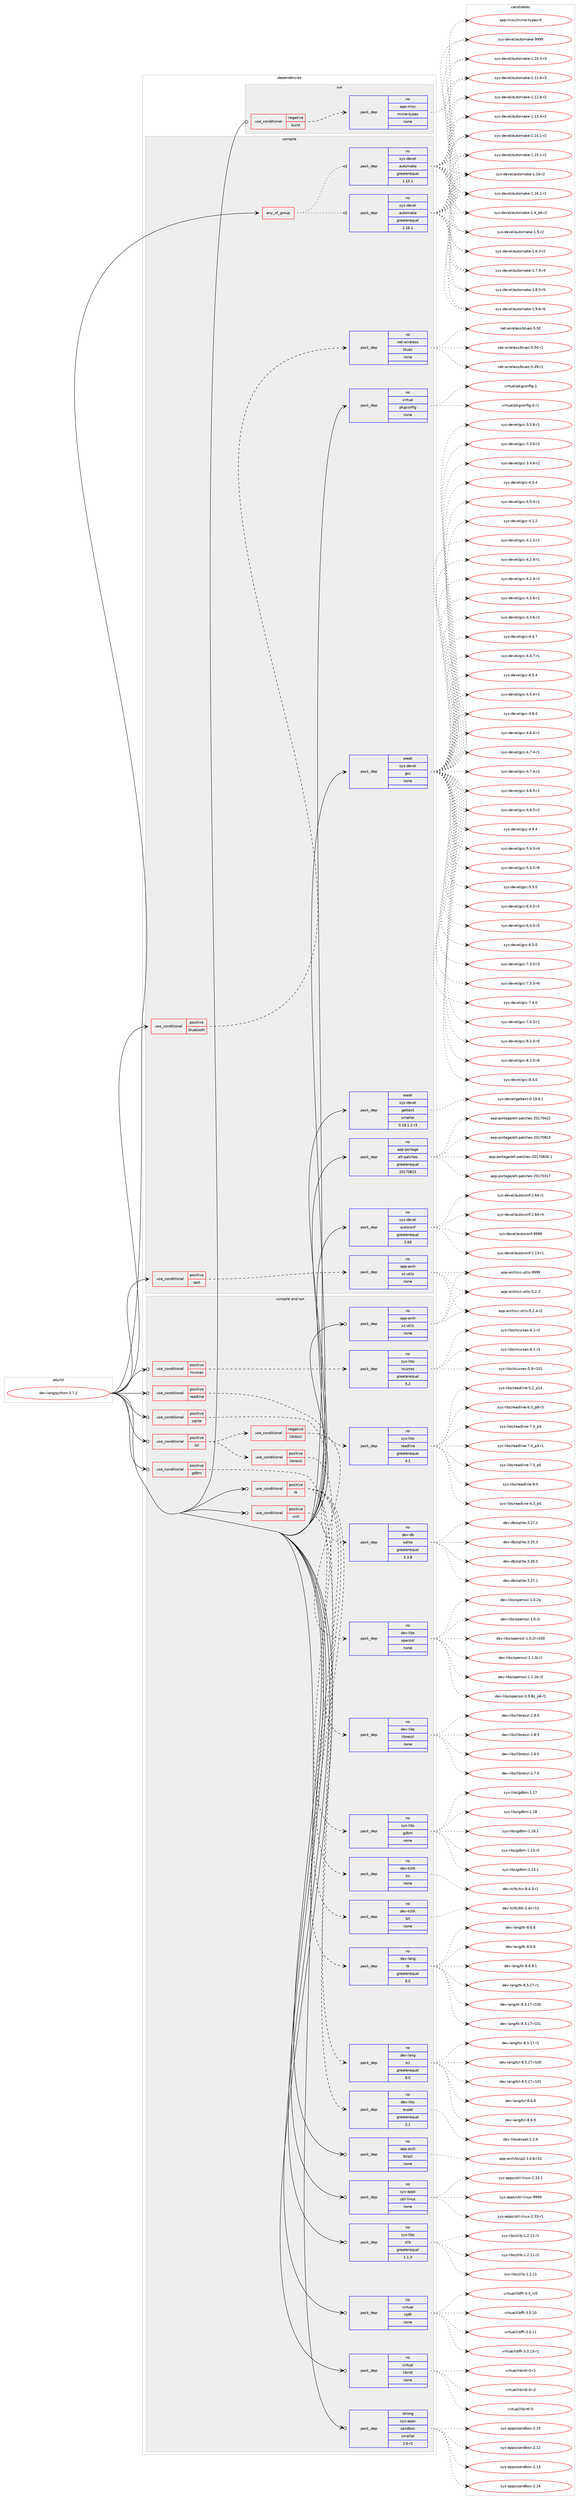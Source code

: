 digraph prolog {

# *************
# Graph options
# *************

newrank=true;
concentrate=true;
compound=true;
graph [rankdir=LR,fontname=Helvetica,fontsize=10,ranksep=1.5];#, ranksep=2.5, nodesep=0.2];
edge  [arrowhead=vee];
node  [fontname=Helvetica,fontsize=10];

# **********
# The ebuild
# **********

subgraph cluster_leftcol {
color=gray;
rank=same;
label=<<i>ebuild</i>>;
id [label="dev-lang/python-3.7.2", color=red, width=4, href="../dev-lang/python-3.7.2.svg"];
}

# ****************
# The dependencies
# ****************

subgraph cluster_midcol {
color=gray;
label=<<i>dependencies</i>>;
subgraph cluster_compile {
fillcolor="#eeeeee";
style=filled;
label=<<i>compile</i>>;
subgraph any22035 {
dependency1362162 [label=<<TABLE BORDER="0" CELLBORDER="1" CELLSPACING="0" CELLPADDING="4"><TR><TD CELLPADDING="10">any_of_group</TD></TR></TABLE>>, shape=none, color=red];subgraph pack974848 {
dependency1362163 [label=<<TABLE BORDER="0" CELLBORDER="1" CELLSPACING="0" CELLPADDING="4" WIDTH="220"><TR><TD ROWSPAN="6" CELLPADDING="30">pack_dep</TD></TR><TR><TD WIDTH="110">no</TD></TR><TR><TD>sys-devel</TD></TR><TR><TD>automake</TD></TR><TR><TD>greaterequal</TD></TR><TR><TD>1.16.1</TD></TR></TABLE>>, shape=none, color=blue];
}
dependency1362162:e -> dependency1362163:w [weight=20,style="dotted",arrowhead="oinv"];
subgraph pack974849 {
dependency1362164 [label=<<TABLE BORDER="0" CELLBORDER="1" CELLSPACING="0" CELLPADDING="4" WIDTH="220"><TR><TD ROWSPAN="6" CELLPADDING="30">pack_dep</TD></TR><TR><TD WIDTH="110">no</TD></TR><TR><TD>sys-devel</TD></TR><TR><TD>automake</TD></TR><TR><TD>greaterequal</TD></TR><TR><TD>1.15.1</TD></TR></TABLE>>, shape=none, color=blue];
}
dependency1362162:e -> dependency1362164:w [weight=20,style="dotted",arrowhead="oinv"];
}
id:e -> dependency1362162:w [weight=20,style="solid",arrowhead="vee"];
subgraph cond364727 {
dependency1362165 [label=<<TABLE BORDER="0" CELLBORDER="1" CELLSPACING="0" CELLPADDING="4"><TR><TD ROWSPAN="3" CELLPADDING="10">use_conditional</TD></TR><TR><TD>positive</TD></TR><TR><TD>bluetooth</TD></TR></TABLE>>, shape=none, color=red];
subgraph pack974850 {
dependency1362166 [label=<<TABLE BORDER="0" CELLBORDER="1" CELLSPACING="0" CELLPADDING="4" WIDTH="220"><TR><TD ROWSPAN="6" CELLPADDING="30">pack_dep</TD></TR><TR><TD WIDTH="110">no</TD></TR><TR><TD>net-wireless</TD></TR><TR><TD>bluez</TD></TR><TR><TD>none</TD></TR><TR><TD></TD></TR></TABLE>>, shape=none, color=blue];
}
dependency1362165:e -> dependency1362166:w [weight=20,style="dashed",arrowhead="vee"];
}
id:e -> dependency1362165:w [weight=20,style="solid",arrowhead="vee"];
subgraph cond364728 {
dependency1362167 [label=<<TABLE BORDER="0" CELLBORDER="1" CELLSPACING="0" CELLPADDING="4"><TR><TD ROWSPAN="3" CELLPADDING="10">use_conditional</TD></TR><TR><TD>positive</TD></TR><TR><TD>test</TD></TR></TABLE>>, shape=none, color=red];
subgraph pack974851 {
dependency1362168 [label=<<TABLE BORDER="0" CELLBORDER="1" CELLSPACING="0" CELLPADDING="4" WIDTH="220"><TR><TD ROWSPAN="6" CELLPADDING="30">pack_dep</TD></TR><TR><TD WIDTH="110">no</TD></TR><TR><TD>app-arch</TD></TR><TR><TD>xz-utils</TD></TR><TR><TD>none</TD></TR><TR><TD></TD></TR></TABLE>>, shape=none, color=blue];
}
dependency1362167:e -> dependency1362168:w [weight=20,style="dashed",arrowhead="vee"];
}
id:e -> dependency1362167:w [weight=20,style="solid",arrowhead="vee"];
subgraph pack974852 {
dependency1362169 [label=<<TABLE BORDER="0" CELLBORDER="1" CELLSPACING="0" CELLPADDING="4" WIDTH="220"><TR><TD ROWSPAN="6" CELLPADDING="30">pack_dep</TD></TR><TR><TD WIDTH="110">no</TD></TR><TR><TD>app-portage</TD></TR><TR><TD>elt-patches</TD></TR><TR><TD>greaterequal</TD></TR><TR><TD>20170815</TD></TR></TABLE>>, shape=none, color=blue];
}
id:e -> dependency1362169:w [weight=20,style="solid",arrowhead="vee"];
subgraph pack974853 {
dependency1362170 [label=<<TABLE BORDER="0" CELLBORDER="1" CELLSPACING="0" CELLPADDING="4" WIDTH="220"><TR><TD ROWSPAN="6" CELLPADDING="30">pack_dep</TD></TR><TR><TD WIDTH="110">no</TD></TR><TR><TD>sys-devel</TD></TR><TR><TD>autoconf</TD></TR><TR><TD>greaterequal</TD></TR><TR><TD>2.69</TD></TR></TABLE>>, shape=none, color=blue];
}
id:e -> dependency1362170:w [weight=20,style="solid",arrowhead="vee"];
subgraph pack974854 {
dependency1362171 [label=<<TABLE BORDER="0" CELLBORDER="1" CELLSPACING="0" CELLPADDING="4" WIDTH="220"><TR><TD ROWSPAN="6" CELLPADDING="30">pack_dep</TD></TR><TR><TD WIDTH="110">no</TD></TR><TR><TD>virtual</TD></TR><TR><TD>pkgconfig</TD></TR><TR><TD>none</TD></TR><TR><TD></TD></TR></TABLE>>, shape=none, color=blue];
}
id:e -> dependency1362171:w [weight=20,style="solid",arrowhead="vee"];
subgraph pack974855 {
dependency1362172 [label=<<TABLE BORDER="0" CELLBORDER="1" CELLSPACING="0" CELLPADDING="4" WIDTH="220"><TR><TD ROWSPAN="6" CELLPADDING="30">pack_dep</TD></TR><TR><TD WIDTH="110">weak</TD></TR><TR><TD>sys-devel</TD></TR><TR><TD>gcc</TD></TR><TR><TD>none</TD></TR><TR><TD></TD></TR></TABLE>>, shape=none, color=blue];
}
id:e -> dependency1362172:w [weight=20,style="solid",arrowhead="vee"];
subgraph pack974856 {
dependency1362173 [label=<<TABLE BORDER="0" CELLBORDER="1" CELLSPACING="0" CELLPADDING="4" WIDTH="220"><TR><TD ROWSPAN="6" CELLPADDING="30">pack_dep</TD></TR><TR><TD WIDTH="110">weak</TD></TR><TR><TD>sys-devel</TD></TR><TR><TD>gettext</TD></TR><TR><TD>smaller</TD></TR><TR><TD>0.18.1.1-r3</TD></TR></TABLE>>, shape=none, color=blue];
}
id:e -> dependency1362173:w [weight=20,style="solid",arrowhead="vee"];
}
subgraph cluster_compileandrun {
fillcolor="#eeeeee";
style=filled;
label=<<i>compile and run</i>>;
subgraph cond364729 {
dependency1362174 [label=<<TABLE BORDER="0" CELLBORDER="1" CELLSPACING="0" CELLPADDING="4"><TR><TD ROWSPAN="3" CELLPADDING="10">use_conditional</TD></TR><TR><TD>positive</TD></TR><TR><TD>gdbm</TD></TR></TABLE>>, shape=none, color=red];
subgraph pack974857 {
dependency1362175 [label=<<TABLE BORDER="0" CELLBORDER="1" CELLSPACING="0" CELLPADDING="4" WIDTH="220"><TR><TD ROWSPAN="6" CELLPADDING="30">pack_dep</TD></TR><TR><TD WIDTH="110">no</TD></TR><TR><TD>sys-libs</TD></TR><TR><TD>gdbm</TD></TR><TR><TD>none</TD></TR><TR><TD></TD></TR></TABLE>>, shape=none, color=blue];
}
dependency1362174:e -> dependency1362175:w [weight=20,style="dashed",arrowhead="vee"];
}
id:e -> dependency1362174:w [weight=20,style="solid",arrowhead="odotvee"];
subgraph cond364730 {
dependency1362176 [label=<<TABLE BORDER="0" CELLBORDER="1" CELLSPACING="0" CELLPADDING="4"><TR><TD ROWSPAN="3" CELLPADDING="10">use_conditional</TD></TR><TR><TD>positive</TD></TR><TR><TD>ncurses</TD></TR></TABLE>>, shape=none, color=red];
subgraph pack974858 {
dependency1362177 [label=<<TABLE BORDER="0" CELLBORDER="1" CELLSPACING="0" CELLPADDING="4" WIDTH="220"><TR><TD ROWSPAN="6" CELLPADDING="30">pack_dep</TD></TR><TR><TD WIDTH="110">no</TD></TR><TR><TD>sys-libs</TD></TR><TR><TD>ncurses</TD></TR><TR><TD>greaterequal</TD></TR><TR><TD>5.2</TD></TR></TABLE>>, shape=none, color=blue];
}
dependency1362176:e -> dependency1362177:w [weight=20,style="dashed",arrowhead="vee"];
}
id:e -> dependency1362176:w [weight=20,style="solid",arrowhead="odotvee"];
subgraph cond364731 {
dependency1362178 [label=<<TABLE BORDER="0" CELLBORDER="1" CELLSPACING="0" CELLPADDING="4"><TR><TD ROWSPAN="3" CELLPADDING="10">use_conditional</TD></TR><TR><TD>positive</TD></TR><TR><TD>readline</TD></TR></TABLE>>, shape=none, color=red];
subgraph pack974859 {
dependency1362179 [label=<<TABLE BORDER="0" CELLBORDER="1" CELLSPACING="0" CELLPADDING="4" WIDTH="220"><TR><TD ROWSPAN="6" CELLPADDING="30">pack_dep</TD></TR><TR><TD WIDTH="110">no</TD></TR><TR><TD>sys-libs</TD></TR><TR><TD>readline</TD></TR><TR><TD>greaterequal</TD></TR><TR><TD>4.1</TD></TR></TABLE>>, shape=none, color=blue];
}
dependency1362178:e -> dependency1362179:w [weight=20,style="dashed",arrowhead="vee"];
}
id:e -> dependency1362178:w [weight=20,style="solid",arrowhead="odotvee"];
subgraph cond364732 {
dependency1362180 [label=<<TABLE BORDER="0" CELLBORDER="1" CELLSPACING="0" CELLPADDING="4"><TR><TD ROWSPAN="3" CELLPADDING="10">use_conditional</TD></TR><TR><TD>positive</TD></TR><TR><TD>sqlite</TD></TR></TABLE>>, shape=none, color=red];
subgraph pack974860 {
dependency1362181 [label=<<TABLE BORDER="0" CELLBORDER="1" CELLSPACING="0" CELLPADDING="4" WIDTH="220"><TR><TD ROWSPAN="6" CELLPADDING="30">pack_dep</TD></TR><TR><TD WIDTH="110">no</TD></TR><TR><TD>dev-db</TD></TR><TR><TD>sqlite</TD></TR><TR><TD>greaterequal</TD></TR><TR><TD>3.3.8</TD></TR></TABLE>>, shape=none, color=blue];
}
dependency1362180:e -> dependency1362181:w [weight=20,style="dashed",arrowhead="vee"];
}
id:e -> dependency1362180:w [weight=20,style="solid",arrowhead="odotvee"];
subgraph cond364733 {
dependency1362182 [label=<<TABLE BORDER="0" CELLBORDER="1" CELLSPACING="0" CELLPADDING="4"><TR><TD ROWSPAN="3" CELLPADDING="10">use_conditional</TD></TR><TR><TD>positive</TD></TR><TR><TD>ssl</TD></TR></TABLE>>, shape=none, color=red];
subgraph cond364734 {
dependency1362183 [label=<<TABLE BORDER="0" CELLBORDER="1" CELLSPACING="0" CELLPADDING="4"><TR><TD ROWSPAN="3" CELLPADDING="10">use_conditional</TD></TR><TR><TD>negative</TD></TR><TR><TD>libressl</TD></TR></TABLE>>, shape=none, color=red];
subgraph pack974861 {
dependency1362184 [label=<<TABLE BORDER="0" CELLBORDER="1" CELLSPACING="0" CELLPADDING="4" WIDTH="220"><TR><TD ROWSPAN="6" CELLPADDING="30">pack_dep</TD></TR><TR><TD WIDTH="110">no</TD></TR><TR><TD>dev-libs</TD></TR><TR><TD>openssl</TD></TR><TR><TD>none</TD></TR><TR><TD></TD></TR></TABLE>>, shape=none, color=blue];
}
dependency1362183:e -> dependency1362184:w [weight=20,style="dashed",arrowhead="vee"];
}
dependency1362182:e -> dependency1362183:w [weight=20,style="dashed",arrowhead="vee"];
subgraph cond364735 {
dependency1362185 [label=<<TABLE BORDER="0" CELLBORDER="1" CELLSPACING="0" CELLPADDING="4"><TR><TD ROWSPAN="3" CELLPADDING="10">use_conditional</TD></TR><TR><TD>positive</TD></TR><TR><TD>libressl</TD></TR></TABLE>>, shape=none, color=red];
subgraph pack974862 {
dependency1362186 [label=<<TABLE BORDER="0" CELLBORDER="1" CELLSPACING="0" CELLPADDING="4" WIDTH="220"><TR><TD ROWSPAN="6" CELLPADDING="30">pack_dep</TD></TR><TR><TD WIDTH="110">no</TD></TR><TR><TD>dev-libs</TD></TR><TR><TD>libressl</TD></TR><TR><TD>none</TD></TR><TR><TD></TD></TR></TABLE>>, shape=none, color=blue];
}
dependency1362185:e -> dependency1362186:w [weight=20,style="dashed",arrowhead="vee"];
}
dependency1362182:e -> dependency1362185:w [weight=20,style="dashed",arrowhead="vee"];
}
id:e -> dependency1362182:w [weight=20,style="solid",arrowhead="odotvee"];
subgraph cond364736 {
dependency1362187 [label=<<TABLE BORDER="0" CELLBORDER="1" CELLSPACING="0" CELLPADDING="4"><TR><TD ROWSPAN="3" CELLPADDING="10">use_conditional</TD></TR><TR><TD>positive</TD></TR><TR><TD>tk</TD></TR></TABLE>>, shape=none, color=red];
subgraph pack974863 {
dependency1362188 [label=<<TABLE BORDER="0" CELLBORDER="1" CELLSPACING="0" CELLPADDING="4" WIDTH="220"><TR><TD ROWSPAN="6" CELLPADDING="30">pack_dep</TD></TR><TR><TD WIDTH="110">no</TD></TR><TR><TD>dev-lang</TD></TR><TR><TD>tcl</TD></TR><TR><TD>greaterequal</TD></TR><TR><TD>8.0</TD></TR></TABLE>>, shape=none, color=blue];
}
dependency1362187:e -> dependency1362188:w [weight=20,style="dashed",arrowhead="vee"];
subgraph pack974864 {
dependency1362189 [label=<<TABLE BORDER="0" CELLBORDER="1" CELLSPACING="0" CELLPADDING="4" WIDTH="220"><TR><TD ROWSPAN="6" CELLPADDING="30">pack_dep</TD></TR><TR><TD WIDTH="110">no</TD></TR><TR><TD>dev-lang</TD></TR><TR><TD>tk</TD></TR><TR><TD>greaterequal</TD></TR><TR><TD>8.0</TD></TR></TABLE>>, shape=none, color=blue];
}
dependency1362187:e -> dependency1362189:w [weight=20,style="dashed",arrowhead="vee"];
subgraph pack974865 {
dependency1362190 [label=<<TABLE BORDER="0" CELLBORDER="1" CELLSPACING="0" CELLPADDING="4" WIDTH="220"><TR><TD ROWSPAN="6" CELLPADDING="30">pack_dep</TD></TR><TR><TD WIDTH="110">no</TD></TR><TR><TD>dev-tcltk</TD></TR><TR><TD>blt</TD></TR><TR><TD>none</TD></TR><TR><TD></TD></TR></TABLE>>, shape=none, color=blue];
}
dependency1362187:e -> dependency1362190:w [weight=20,style="dashed",arrowhead="vee"];
subgraph pack974866 {
dependency1362191 [label=<<TABLE BORDER="0" CELLBORDER="1" CELLSPACING="0" CELLPADDING="4" WIDTH="220"><TR><TD ROWSPAN="6" CELLPADDING="30">pack_dep</TD></TR><TR><TD WIDTH="110">no</TD></TR><TR><TD>dev-tcltk</TD></TR><TR><TD>tix</TD></TR><TR><TD>none</TD></TR><TR><TD></TD></TR></TABLE>>, shape=none, color=blue];
}
dependency1362187:e -> dependency1362191:w [weight=20,style="dashed",arrowhead="vee"];
}
id:e -> dependency1362187:w [weight=20,style="solid",arrowhead="odotvee"];
subgraph cond364737 {
dependency1362192 [label=<<TABLE BORDER="0" CELLBORDER="1" CELLSPACING="0" CELLPADDING="4"><TR><TD ROWSPAN="3" CELLPADDING="10">use_conditional</TD></TR><TR><TD>positive</TD></TR><TR><TD>xml</TD></TR></TABLE>>, shape=none, color=red];
subgraph pack974867 {
dependency1362193 [label=<<TABLE BORDER="0" CELLBORDER="1" CELLSPACING="0" CELLPADDING="4" WIDTH="220"><TR><TD ROWSPAN="6" CELLPADDING="30">pack_dep</TD></TR><TR><TD WIDTH="110">no</TD></TR><TR><TD>dev-libs</TD></TR><TR><TD>expat</TD></TR><TR><TD>greaterequal</TD></TR><TR><TD>2.1</TD></TR></TABLE>>, shape=none, color=blue];
}
dependency1362192:e -> dependency1362193:w [weight=20,style="dashed",arrowhead="vee"];
}
id:e -> dependency1362192:w [weight=20,style="solid",arrowhead="odotvee"];
subgraph pack974868 {
dependency1362194 [label=<<TABLE BORDER="0" CELLBORDER="1" CELLSPACING="0" CELLPADDING="4" WIDTH="220"><TR><TD ROWSPAN="6" CELLPADDING="30">pack_dep</TD></TR><TR><TD WIDTH="110">no</TD></TR><TR><TD>app-arch</TD></TR><TR><TD>bzip2</TD></TR><TR><TD>none</TD></TR><TR><TD></TD></TR></TABLE>>, shape=none, color=blue];
}
id:e -> dependency1362194:w [weight=20,style="solid",arrowhead="odotvee"];
subgraph pack974869 {
dependency1362195 [label=<<TABLE BORDER="0" CELLBORDER="1" CELLSPACING="0" CELLPADDING="4" WIDTH="220"><TR><TD ROWSPAN="6" CELLPADDING="30">pack_dep</TD></TR><TR><TD WIDTH="110">no</TD></TR><TR><TD>app-arch</TD></TR><TR><TD>xz-utils</TD></TR><TR><TD>none</TD></TR><TR><TD></TD></TR></TABLE>>, shape=none, color=blue];
}
id:e -> dependency1362195:w [weight=20,style="solid",arrowhead="odotvee"];
subgraph pack974870 {
dependency1362196 [label=<<TABLE BORDER="0" CELLBORDER="1" CELLSPACING="0" CELLPADDING="4" WIDTH="220"><TR><TD ROWSPAN="6" CELLPADDING="30">pack_dep</TD></TR><TR><TD WIDTH="110">no</TD></TR><TR><TD>sys-apps</TD></TR><TR><TD>util-linux</TD></TR><TR><TD>none</TD></TR><TR><TD></TD></TR></TABLE>>, shape=none, color=blue];
}
id:e -> dependency1362196:w [weight=20,style="solid",arrowhead="odotvee"];
subgraph pack974871 {
dependency1362197 [label=<<TABLE BORDER="0" CELLBORDER="1" CELLSPACING="0" CELLPADDING="4" WIDTH="220"><TR><TD ROWSPAN="6" CELLPADDING="30">pack_dep</TD></TR><TR><TD WIDTH="110">no</TD></TR><TR><TD>sys-libs</TD></TR><TR><TD>zlib</TD></TR><TR><TD>greaterequal</TD></TR><TR><TD>1.1.3</TD></TR></TABLE>>, shape=none, color=blue];
}
id:e -> dependency1362197:w [weight=20,style="solid",arrowhead="odotvee"];
subgraph pack974872 {
dependency1362198 [label=<<TABLE BORDER="0" CELLBORDER="1" CELLSPACING="0" CELLPADDING="4" WIDTH="220"><TR><TD ROWSPAN="6" CELLPADDING="30">pack_dep</TD></TR><TR><TD WIDTH="110">no</TD></TR><TR><TD>virtual</TD></TR><TR><TD>libffi</TD></TR><TR><TD>none</TD></TR><TR><TD></TD></TR></TABLE>>, shape=none, color=blue];
}
id:e -> dependency1362198:w [weight=20,style="solid",arrowhead="odotvee"];
subgraph pack974873 {
dependency1362199 [label=<<TABLE BORDER="0" CELLBORDER="1" CELLSPACING="0" CELLPADDING="4" WIDTH="220"><TR><TD ROWSPAN="6" CELLPADDING="30">pack_dep</TD></TR><TR><TD WIDTH="110">no</TD></TR><TR><TD>virtual</TD></TR><TR><TD>libintl</TD></TR><TR><TD>none</TD></TR><TR><TD></TD></TR></TABLE>>, shape=none, color=blue];
}
id:e -> dependency1362199:w [weight=20,style="solid",arrowhead="odotvee"];
subgraph pack974874 {
dependency1362200 [label=<<TABLE BORDER="0" CELLBORDER="1" CELLSPACING="0" CELLPADDING="4" WIDTH="220"><TR><TD ROWSPAN="6" CELLPADDING="30">pack_dep</TD></TR><TR><TD WIDTH="110">strong</TD></TR><TR><TD>sys-apps</TD></TR><TR><TD>sandbox</TD></TR><TR><TD>smaller</TD></TR><TR><TD>2.6-r1</TD></TR></TABLE>>, shape=none, color=blue];
}
id:e -> dependency1362200:w [weight=20,style="solid",arrowhead="odotvee"];
}
subgraph cluster_run {
fillcolor="#eeeeee";
style=filled;
label=<<i>run</i>>;
subgraph cond364738 {
dependency1362201 [label=<<TABLE BORDER="0" CELLBORDER="1" CELLSPACING="0" CELLPADDING="4"><TR><TD ROWSPAN="3" CELLPADDING="10">use_conditional</TD></TR><TR><TD>negative</TD></TR><TR><TD>build</TD></TR></TABLE>>, shape=none, color=red];
subgraph pack974875 {
dependency1362202 [label=<<TABLE BORDER="0" CELLBORDER="1" CELLSPACING="0" CELLPADDING="4" WIDTH="220"><TR><TD ROWSPAN="6" CELLPADDING="30">pack_dep</TD></TR><TR><TD WIDTH="110">no</TD></TR><TR><TD>app-misc</TD></TR><TR><TD>mime-types</TD></TR><TR><TD>none</TD></TR><TR><TD></TD></TR></TABLE>>, shape=none, color=blue];
}
dependency1362201:e -> dependency1362202:w [weight=20,style="dashed",arrowhead="vee"];
}
id:e -> dependency1362201:w [weight=20,style="solid",arrowhead="odot"];
}
}

# **************
# The candidates
# **************

subgraph cluster_choices {
rank=same;
color=gray;
label=<<i>candidates</i>>;

subgraph choice974848 {
color=black;
nodesep=1;
choice11512111545100101118101108479711711611110997107101454946494846514511451 [label="sys-devel/automake-1.10.3-r3", color=red, width=4,href="../sys-devel/automake-1.10.3-r3.svg"];
choice11512111545100101118101108479711711611110997107101454946494946544511451 [label="sys-devel/automake-1.11.6-r3", color=red, width=4,href="../sys-devel/automake-1.11.6-r3.svg"];
choice11512111545100101118101108479711711611110997107101454946495046544511450 [label="sys-devel/automake-1.12.6-r2", color=red, width=4,href="../sys-devel/automake-1.12.6-r2.svg"];
choice11512111545100101118101108479711711611110997107101454946495146524511450 [label="sys-devel/automake-1.13.4-r2", color=red, width=4,href="../sys-devel/automake-1.13.4-r2.svg"];
choice11512111545100101118101108479711711611110997107101454946495246494511450 [label="sys-devel/automake-1.14.1-r2", color=red, width=4,href="../sys-devel/automake-1.14.1-r2.svg"];
choice11512111545100101118101108479711711611110997107101454946495346494511450 [label="sys-devel/automake-1.15.1-r2", color=red, width=4,href="../sys-devel/automake-1.15.1-r2.svg"];
choice1151211154510010111810110847971171161111099710710145494649544511450 [label="sys-devel/automake-1.16-r2", color=red, width=4,href="../sys-devel/automake-1.16-r2.svg"];
choice11512111545100101118101108479711711611110997107101454946495446494511449 [label="sys-devel/automake-1.16.1-r1", color=red, width=4,href="../sys-devel/automake-1.16.1-r1.svg"];
choice115121115451001011181011084797117116111109971071014549465295112544511450 [label="sys-devel/automake-1.4_p6-r2", color=red, width=4,href="../sys-devel/automake-1.4_p6-r2.svg"];
choice11512111545100101118101108479711711611110997107101454946534511450 [label="sys-devel/automake-1.5-r2", color=red, width=4,href="../sys-devel/automake-1.5-r2.svg"];
choice115121115451001011181011084797117116111109971071014549465446514511450 [label="sys-devel/automake-1.6.3-r2", color=red, width=4,href="../sys-devel/automake-1.6.3-r2.svg"];
choice115121115451001011181011084797117116111109971071014549465546574511451 [label="sys-devel/automake-1.7.9-r3", color=red, width=4,href="../sys-devel/automake-1.7.9-r3.svg"];
choice115121115451001011181011084797117116111109971071014549465646534511453 [label="sys-devel/automake-1.8.5-r5", color=red, width=4,href="../sys-devel/automake-1.8.5-r5.svg"];
choice115121115451001011181011084797117116111109971071014549465746544511453 [label="sys-devel/automake-1.9.6-r5", color=red, width=4,href="../sys-devel/automake-1.9.6-r5.svg"];
choice115121115451001011181011084797117116111109971071014557575757 [label="sys-devel/automake-9999", color=red, width=4,href="../sys-devel/automake-9999.svg"];
dependency1362163:e -> choice11512111545100101118101108479711711611110997107101454946494846514511451:w [style=dotted,weight="100"];
dependency1362163:e -> choice11512111545100101118101108479711711611110997107101454946494946544511451:w [style=dotted,weight="100"];
dependency1362163:e -> choice11512111545100101118101108479711711611110997107101454946495046544511450:w [style=dotted,weight="100"];
dependency1362163:e -> choice11512111545100101118101108479711711611110997107101454946495146524511450:w [style=dotted,weight="100"];
dependency1362163:e -> choice11512111545100101118101108479711711611110997107101454946495246494511450:w [style=dotted,weight="100"];
dependency1362163:e -> choice11512111545100101118101108479711711611110997107101454946495346494511450:w [style=dotted,weight="100"];
dependency1362163:e -> choice1151211154510010111810110847971171161111099710710145494649544511450:w [style=dotted,weight="100"];
dependency1362163:e -> choice11512111545100101118101108479711711611110997107101454946495446494511449:w [style=dotted,weight="100"];
dependency1362163:e -> choice115121115451001011181011084797117116111109971071014549465295112544511450:w [style=dotted,weight="100"];
dependency1362163:e -> choice11512111545100101118101108479711711611110997107101454946534511450:w [style=dotted,weight="100"];
dependency1362163:e -> choice115121115451001011181011084797117116111109971071014549465446514511450:w [style=dotted,weight="100"];
dependency1362163:e -> choice115121115451001011181011084797117116111109971071014549465546574511451:w [style=dotted,weight="100"];
dependency1362163:e -> choice115121115451001011181011084797117116111109971071014549465646534511453:w [style=dotted,weight="100"];
dependency1362163:e -> choice115121115451001011181011084797117116111109971071014549465746544511453:w [style=dotted,weight="100"];
dependency1362163:e -> choice115121115451001011181011084797117116111109971071014557575757:w [style=dotted,weight="100"];
}
subgraph choice974849 {
color=black;
nodesep=1;
choice11512111545100101118101108479711711611110997107101454946494846514511451 [label="sys-devel/automake-1.10.3-r3", color=red, width=4,href="../sys-devel/automake-1.10.3-r3.svg"];
choice11512111545100101118101108479711711611110997107101454946494946544511451 [label="sys-devel/automake-1.11.6-r3", color=red, width=4,href="../sys-devel/automake-1.11.6-r3.svg"];
choice11512111545100101118101108479711711611110997107101454946495046544511450 [label="sys-devel/automake-1.12.6-r2", color=red, width=4,href="../sys-devel/automake-1.12.6-r2.svg"];
choice11512111545100101118101108479711711611110997107101454946495146524511450 [label="sys-devel/automake-1.13.4-r2", color=red, width=4,href="../sys-devel/automake-1.13.4-r2.svg"];
choice11512111545100101118101108479711711611110997107101454946495246494511450 [label="sys-devel/automake-1.14.1-r2", color=red, width=4,href="../sys-devel/automake-1.14.1-r2.svg"];
choice11512111545100101118101108479711711611110997107101454946495346494511450 [label="sys-devel/automake-1.15.1-r2", color=red, width=4,href="../sys-devel/automake-1.15.1-r2.svg"];
choice1151211154510010111810110847971171161111099710710145494649544511450 [label="sys-devel/automake-1.16-r2", color=red, width=4,href="../sys-devel/automake-1.16-r2.svg"];
choice11512111545100101118101108479711711611110997107101454946495446494511449 [label="sys-devel/automake-1.16.1-r1", color=red, width=4,href="../sys-devel/automake-1.16.1-r1.svg"];
choice115121115451001011181011084797117116111109971071014549465295112544511450 [label="sys-devel/automake-1.4_p6-r2", color=red, width=4,href="../sys-devel/automake-1.4_p6-r2.svg"];
choice11512111545100101118101108479711711611110997107101454946534511450 [label="sys-devel/automake-1.5-r2", color=red, width=4,href="../sys-devel/automake-1.5-r2.svg"];
choice115121115451001011181011084797117116111109971071014549465446514511450 [label="sys-devel/automake-1.6.3-r2", color=red, width=4,href="../sys-devel/automake-1.6.3-r2.svg"];
choice115121115451001011181011084797117116111109971071014549465546574511451 [label="sys-devel/automake-1.7.9-r3", color=red, width=4,href="../sys-devel/automake-1.7.9-r3.svg"];
choice115121115451001011181011084797117116111109971071014549465646534511453 [label="sys-devel/automake-1.8.5-r5", color=red, width=4,href="../sys-devel/automake-1.8.5-r5.svg"];
choice115121115451001011181011084797117116111109971071014549465746544511453 [label="sys-devel/automake-1.9.6-r5", color=red, width=4,href="../sys-devel/automake-1.9.6-r5.svg"];
choice115121115451001011181011084797117116111109971071014557575757 [label="sys-devel/automake-9999", color=red, width=4,href="../sys-devel/automake-9999.svg"];
dependency1362164:e -> choice11512111545100101118101108479711711611110997107101454946494846514511451:w [style=dotted,weight="100"];
dependency1362164:e -> choice11512111545100101118101108479711711611110997107101454946494946544511451:w [style=dotted,weight="100"];
dependency1362164:e -> choice11512111545100101118101108479711711611110997107101454946495046544511450:w [style=dotted,weight="100"];
dependency1362164:e -> choice11512111545100101118101108479711711611110997107101454946495146524511450:w [style=dotted,weight="100"];
dependency1362164:e -> choice11512111545100101118101108479711711611110997107101454946495246494511450:w [style=dotted,weight="100"];
dependency1362164:e -> choice11512111545100101118101108479711711611110997107101454946495346494511450:w [style=dotted,weight="100"];
dependency1362164:e -> choice1151211154510010111810110847971171161111099710710145494649544511450:w [style=dotted,weight="100"];
dependency1362164:e -> choice11512111545100101118101108479711711611110997107101454946495446494511449:w [style=dotted,weight="100"];
dependency1362164:e -> choice115121115451001011181011084797117116111109971071014549465295112544511450:w [style=dotted,weight="100"];
dependency1362164:e -> choice11512111545100101118101108479711711611110997107101454946534511450:w [style=dotted,weight="100"];
dependency1362164:e -> choice115121115451001011181011084797117116111109971071014549465446514511450:w [style=dotted,weight="100"];
dependency1362164:e -> choice115121115451001011181011084797117116111109971071014549465546574511451:w [style=dotted,weight="100"];
dependency1362164:e -> choice115121115451001011181011084797117116111109971071014549465646534511453:w [style=dotted,weight="100"];
dependency1362164:e -> choice115121115451001011181011084797117116111109971071014549465746544511453:w [style=dotted,weight="100"];
dependency1362164:e -> choice115121115451001011181011084797117116111109971071014557575757:w [style=dotted,weight="100"];
}
subgraph choice974850 {
color=black;
nodesep=1;
choice11010111645119105114101108101115115479810811710112245534652574511449 [label="net-wireless/bluez-5.49-r1", color=red, width=4,href="../net-wireless/bluez-5.49-r1.svg"];
choice1101011164511910511410110810111511547981081171011224553465348 [label="net-wireless/bluez-5.50", color=red, width=4,href="../net-wireless/bluez-5.50.svg"];
choice11010111645119105114101108101115115479810811710112245534653484511449 [label="net-wireless/bluez-5.50-r1", color=red, width=4,href="../net-wireless/bluez-5.50-r1.svg"];
dependency1362166:e -> choice11010111645119105114101108101115115479810811710112245534652574511449:w [style=dotted,weight="100"];
dependency1362166:e -> choice1101011164511910511410110810111511547981081171011224553465348:w [style=dotted,weight="100"];
dependency1362166:e -> choice11010111645119105114101108101115115479810811710112245534653484511449:w [style=dotted,weight="100"];
}
subgraph choice974851 {
color=black;
nodesep=1;
choice971121124597114991044712012245117116105108115455346504651 [label="app-arch/xz-utils-5.2.3", color=red, width=4,href="../app-arch/xz-utils-5.2.3.svg"];
choice9711211245971149910447120122451171161051081154553465046524511450 [label="app-arch/xz-utils-5.2.4-r2", color=red, width=4,href="../app-arch/xz-utils-5.2.4-r2.svg"];
choice9711211245971149910447120122451171161051081154557575757 [label="app-arch/xz-utils-9999", color=red, width=4,href="../app-arch/xz-utils-9999.svg"];
dependency1362168:e -> choice971121124597114991044712012245117116105108115455346504651:w [style=dotted,weight="100"];
dependency1362168:e -> choice9711211245971149910447120122451171161051081154553465046524511450:w [style=dotted,weight="100"];
dependency1362168:e -> choice9711211245971149910447120122451171161051081154557575757:w [style=dotted,weight="100"];
}
subgraph choice974852 {
color=black;
nodesep=1;
choice97112112451121111141169710310147101108116451129711699104101115455048495548514955 [label="app-portage/elt-patches-20170317", color=red, width=4,href="../app-portage/elt-patches-20170317.svg"];
choice97112112451121111141169710310147101108116451129711699104101115455048495548525050 [label="app-portage/elt-patches-20170422", color=red, width=4,href="../app-portage/elt-patches-20170422.svg"];
choice97112112451121111141169710310147101108116451129711699104101115455048495548564953 [label="app-portage/elt-patches-20170815", color=red, width=4,href="../app-portage/elt-patches-20170815.svg"];
choice971121124511211111411697103101471011081164511297116991041011154550484955485650544649 [label="app-portage/elt-patches-20170826.1", color=red, width=4,href="../app-portage/elt-patches-20170826.1.svg"];
dependency1362169:e -> choice97112112451121111141169710310147101108116451129711699104101115455048495548514955:w [style=dotted,weight="100"];
dependency1362169:e -> choice97112112451121111141169710310147101108116451129711699104101115455048495548525050:w [style=dotted,weight="100"];
dependency1362169:e -> choice97112112451121111141169710310147101108116451129711699104101115455048495548564953:w [style=dotted,weight="100"];
dependency1362169:e -> choice971121124511211111411697103101471011081164511297116991041011154550484955485650544649:w [style=dotted,weight="100"];
}
subgraph choice974853 {
color=black;
nodesep=1;
choice1151211154510010111810110847971171161119911111010245504649514511449 [label="sys-devel/autoconf-2.13-r1", color=red, width=4,href="../sys-devel/autoconf-2.13-r1.svg"];
choice1151211154510010111810110847971171161119911111010245504654524511449 [label="sys-devel/autoconf-2.64-r1", color=red, width=4,href="../sys-devel/autoconf-2.64-r1.svg"];
choice1151211154510010111810110847971171161119911111010245504654574511452 [label="sys-devel/autoconf-2.69-r4", color=red, width=4,href="../sys-devel/autoconf-2.69-r4.svg"];
choice115121115451001011181011084797117116111991111101024557575757 [label="sys-devel/autoconf-9999", color=red, width=4,href="../sys-devel/autoconf-9999.svg"];
dependency1362170:e -> choice1151211154510010111810110847971171161119911111010245504649514511449:w [style=dotted,weight="100"];
dependency1362170:e -> choice1151211154510010111810110847971171161119911111010245504654524511449:w [style=dotted,weight="100"];
dependency1362170:e -> choice1151211154510010111810110847971171161119911111010245504654574511452:w [style=dotted,weight="100"];
dependency1362170:e -> choice115121115451001011181011084797117116111991111101024557575757:w [style=dotted,weight="100"];
}
subgraph choice974854 {
color=black;
nodesep=1;
choice11810511411611797108471121071039911111010210510345484511449 [label="virtual/pkgconfig-0-r1", color=red, width=4,href="../virtual/pkgconfig-0-r1.svg"];
choice1181051141161179710847112107103991111101021051034549 [label="virtual/pkgconfig-1", color=red, width=4,href="../virtual/pkgconfig-1.svg"];
dependency1362171:e -> choice11810511411611797108471121071039911111010210510345484511449:w [style=dotted,weight="100"];
dependency1362171:e -> choice1181051141161179710847112107103991111101021051034549:w [style=dotted,weight="100"];
}
subgraph choice974855 {
color=black;
nodesep=1;
choice115121115451001011181011084710399994551465146544511449 [label="sys-devel/gcc-3.3.6-r1", color=red, width=4,href="../sys-devel/gcc-3.3.6-r1.svg"];
choice115121115451001011181011084710399994551465146544511450 [label="sys-devel/gcc-3.3.6-r2", color=red, width=4,href="../sys-devel/gcc-3.3.6-r2.svg"];
choice115121115451001011181011084710399994551465246544511450 [label="sys-devel/gcc-3.4.6-r2", color=red, width=4,href="../sys-devel/gcc-3.4.6-r2.svg"];
choice11512111545100101118101108471039999455246484652 [label="sys-devel/gcc-4.0.4", color=red, width=4,href="../sys-devel/gcc-4.0.4.svg"];
choice115121115451001011181011084710399994552464846524511449 [label="sys-devel/gcc-4.0.4-r1", color=red, width=4,href="../sys-devel/gcc-4.0.4-r1.svg"];
choice11512111545100101118101108471039999455246494650 [label="sys-devel/gcc-4.1.2", color=red, width=4,href="../sys-devel/gcc-4.1.2.svg"];
choice115121115451001011181011084710399994552464946504511449 [label="sys-devel/gcc-4.1.2-r1", color=red, width=4,href="../sys-devel/gcc-4.1.2-r1.svg"];
choice115121115451001011181011084710399994552465046524511449 [label="sys-devel/gcc-4.2.4-r1", color=red, width=4,href="../sys-devel/gcc-4.2.4-r1.svg"];
choice115121115451001011181011084710399994552465046524511450 [label="sys-devel/gcc-4.2.4-r2", color=red, width=4,href="../sys-devel/gcc-4.2.4-r2.svg"];
choice115121115451001011181011084710399994552465146544511449 [label="sys-devel/gcc-4.3.6-r1", color=red, width=4,href="../sys-devel/gcc-4.3.6-r1.svg"];
choice115121115451001011181011084710399994552465146544511450 [label="sys-devel/gcc-4.3.6-r2", color=red, width=4,href="../sys-devel/gcc-4.3.6-r2.svg"];
choice11512111545100101118101108471039999455246524655 [label="sys-devel/gcc-4.4.7", color=red, width=4,href="../sys-devel/gcc-4.4.7.svg"];
choice115121115451001011181011084710399994552465246554511449 [label="sys-devel/gcc-4.4.7-r1", color=red, width=4,href="../sys-devel/gcc-4.4.7-r1.svg"];
choice11512111545100101118101108471039999455246534652 [label="sys-devel/gcc-4.5.4", color=red, width=4,href="../sys-devel/gcc-4.5.4.svg"];
choice115121115451001011181011084710399994552465346524511449 [label="sys-devel/gcc-4.5.4-r1", color=red, width=4,href="../sys-devel/gcc-4.5.4-r1.svg"];
choice11512111545100101118101108471039999455246544652 [label="sys-devel/gcc-4.6.4", color=red, width=4,href="../sys-devel/gcc-4.6.4.svg"];
choice115121115451001011181011084710399994552465446524511449 [label="sys-devel/gcc-4.6.4-r1", color=red, width=4,href="../sys-devel/gcc-4.6.4-r1.svg"];
choice115121115451001011181011084710399994552465546524511449 [label="sys-devel/gcc-4.7.4-r1", color=red, width=4,href="../sys-devel/gcc-4.7.4-r1.svg"];
choice115121115451001011181011084710399994552465546524511450 [label="sys-devel/gcc-4.7.4-r2", color=red, width=4,href="../sys-devel/gcc-4.7.4-r2.svg"];
choice115121115451001011181011084710399994552465646534511449 [label="sys-devel/gcc-4.8.5-r1", color=red, width=4,href="../sys-devel/gcc-4.8.5-r1.svg"];
choice115121115451001011181011084710399994552465646534511450 [label="sys-devel/gcc-4.8.5-r2", color=red, width=4,href="../sys-devel/gcc-4.8.5-r2.svg"];
choice11512111545100101118101108471039999455246574652 [label="sys-devel/gcc-4.9.4", color=red, width=4,href="../sys-devel/gcc-4.9.4.svg"];
choice115121115451001011181011084710399994553465246484511452 [label="sys-devel/gcc-5.4.0-r4", color=red, width=4,href="../sys-devel/gcc-5.4.0-r4.svg"];
choice115121115451001011181011084710399994553465246484511454 [label="sys-devel/gcc-5.4.0-r6", color=red, width=4,href="../sys-devel/gcc-5.4.0-r6.svg"];
choice11512111545100101118101108471039999455346534648 [label="sys-devel/gcc-5.5.0", color=red, width=4,href="../sys-devel/gcc-5.5.0.svg"];
choice115121115451001011181011084710399994554465246484511449 [label="sys-devel/gcc-6.4.0-r1", color=red, width=4,href="../sys-devel/gcc-6.4.0-r1.svg"];
choice115121115451001011181011084710399994554465246484511453 [label="sys-devel/gcc-6.4.0-r5", color=red, width=4,href="../sys-devel/gcc-6.4.0-r5.svg"];
choice11512111545100101118101108471039999455446534648 [label="sys-devel/gcc-6.5.0", color=red, width=4,href="../sys-devel/gcc-6.5.0.svg"];
choice115121115451001011181011084710399994555465146484511451 [label="sys-devel/gcc-7.3.0-r3", color=red, width=4,href="../sys-devel/gcc-7.3.0-r3.svg"];
choice115121115451001011181011084710399994555465146484511454 [label="sys-devel/gcc-7.3.0-r6", color=red, width=4,href="../sys-devel/gcc-7.3.0-r6.svg"];
choice11512111545100101118101108471039999455546524648 [label="sys-devel/gcc-7.4.0", color=red, width=4,href="../sys-devel/gcc-7.4.0.svg"];
choice115121115451001011181011084710399994555465246484511449 [label="sys-devel/gcc-7.4.0-r1", color=red, width=4,href="../sys-devel/gcc-7.4.0-r1.svg"];
choice115121115451001011181011084710399994556465046484511453 [label="sys-devel/gcc-8.2.0-r5", color=red, width=4,href="../sys-devel/gcc-8.2.0-r5.svg"];
choice115121115451001011181011084710399994556465046484511454 [label="sys-devel/gcc-8.2.0-r6", color=red, width=4,href="../sys-devel/gcc-8.2.0-r6.svg"];
choice11512111545100101118101108471039999455646514648 [label="sys-devel/gcc-8.3.0", color=red, width=4,href="../sys-devel/gcc-8.3.0.svg"];
dependency1362172:e -> choice115121115451001011181011084710399994551465146544511449:w [style=dotted,weight="100"];
dependency1362172:e -> choice115121115451001011181011084710399994551465146544511450:w [style=dotted,weight="100"];
dependency1362172:e -> choice115121115451001011181011084710399994551465246544511450:w [style=dotted,weight="100"];
dependency1362172:e -> choice11512111545100101118101108471039999455246484652:w [style=dotted,weight="100"];
dependency1362172:e -> choice115121115451001011181011084710399994552464846524511449:w [style=dotted,weight="100"];
dependency1362172:e -> choice11512111545100101118101108471039999455246494650:w [style=dotted,weight="100"];
dependency1362172:e -> choice115121115451001011181011084710399994552464946504511449:w [style=dotted,weight="100"];
dependency1362172:e -> choice115121115451001011181011084710399994552465046524511449:w [style=dotted,weight="100"];
dependency1362172:e -> choice115121115451001011181011084710399994552465046524511450:w [style=dotted,weight="100"];
dependency1362172:e -> choice115121115451001011181011084710399994552465146544511449:w [style=dotted,weight="100"];
dependency1362172:e -> choice115121115451001011181011084710399994552465146544511450:w [style=dotted,weight="100"];
dependency1362172:e -> choice11512111545100101118101108471039999455246524655:w [style=dotted,weight="100"];
dependency1362172:e -> choice115121115451001011181011084710399994552465246554511449:w [style=dotted,weight="100"];
dependency1362172:e -> choice11512111545100101118101108471039999455246534652:w [style=dotted,weight="100"];
dependency1362172:e -> choice115121115451001011181011084710399994552465346524511449:w [style=dotted,weight="100"];
dependency1362172:e -> choice11512111545100101118101108471039999455246544652:w [style=dotted,weight="100"];
dependency1362172:e -> choice115121115451001011181011084710399994552465446524511449:w [style=dotted,weight="100"];
dependency1362172:e -> choice115121115451001011181011084710399994552465546524511449:w [style=dotted,weight="100"];
dependency1362172:e -> choice115121115451001011181011084710399994552465546524511450:w [style=dotted,weight="100"];
dependency1362172:e -> choice115121115451001011181011084710399994552465646534511449:w [style=dotted,weight="100"];
dependency1362172:e -> choice115121115451001011181011084710399994552465646534511450:w [style=dotted,weight="100"];
dependency1362172:e -> choice11512111545100101118101108471039999455246574652:w [style=dotted,weight="100"];
dependency1362172:e -> choice115121115451001011181011084710399994553465246484511452:w [style=dotted,weight="100"];
dependency1362172:e -> choice115121115451001011181011084710399994553465246484511454:w [style=dotted,weight="100"];
dependency1362172:e -> choice11512111545100101118101108471039999455346534648:w [style=dotted,weight="100"];
dependency1362172:e -> choice115121115451001011181011084710399994554465246484511449:w [style=dotted,weight="100"];
dependency1362172:e -> choice115121115451001011181011084710399994554465246484511453:w [style=dotted,weight="100"];
dependency1362172:e -> choice11512111545100101118101108471039999455446534648:w [style=dotted,weight="100"];
dependency1362172:e -> choice115121115451001011181011084710399994555465146484511451:w [style=dotted,weight="100"];
dependency1362172:e -> choice115121115451001011181011084710399994555465146484511454:w [style=dotted,weight="100"];
dependency1362172:e -> choice11512111545100101118101108471039999455546524648:w [style=dotted,weight="100"];
dependency1362172:e -> choice115121115451001011181011084710399994555465246484511449:w [style=dotted,weight="100"];
dependency1362172:e -> choice115121115451001011181011084710399994556465046484511453:w [style=dotted,weight="100"];
dependency1362172:e -> choice115121115451001011181011084710399994556465046484511454:w [style=dotted,weight="100"];
dependency1362172:e -> choice11512111545100101118101108471039999455646514648:w [style=dotted,weight="100"];
}
subgraph choice974856 {
color=black;
nodesep=1;
choice1151211154510010111810110847103101116116101120116454846495746564649 [label="sys-devel/gettext-0.19.8.1", color=red, width=4,href="../sys-devel/gettext-0.19.8.1.svg"];
dependency1362173:e -> choice1151211154510010111810110847103101116116101120116454846495746564649:w [style=dotted,weight="100"];
}
subgraph choice974857 {
color=black;
nodesep=1;
choice1151211154510810598115471031009810945494649514511450 [label="sys-libs/gdbm-1.13-r2", color=red, width=4,href="../sys-libs/gdbm-1.13-r2.svg"];
choice1151211154510810598115471031009810945494649524649 [label="sys-libs/gdbm-1.14.1", color=red, width=4,href="../sys-libs/gdbm-1.14.1.svg"];
choice115121115451081059811547103100981094549464955 [label="sys-libs/gdbm-1.17", color=red, width=4,href="../sys-libs/gdbm-1.17.svg"];
choice115121115451081059811547103100981094549464956 [label="sys-libs/gdbm-1.18", color=red, width=4,href="../sys-libs/gdbm-1.18.svg"];
choice1151211154510810598115471031009810945494649564649 [label="sys-libs/gdbm-1.18.1", color=red, width=4,href="../sys-libs/gdbm-1.18.1.svg"];
dependency1362175:e -> choice1151211154510810598115471031009810945494649514511450:w [style=dotted,weight="100"];
dependency1362175:e -> choice1151211154510810598115471031009810945494649524649:w [style=dotted,weight="100"];
dependency1362175:e -> choice115121115451081059811547103100981094549464955:w [style=dotted,weight="100"];
dependency1362175:e -> choice115121115451081059811547103100981094549464956:w [style=dotted,weight="100"];
dependency1362175:e -> choice1151211154510810598115471031009810945494649564649:w [style=dotted,weight="100"];
}
subgraph choice974858 {
color=black;
nodesep=1;
choice115121115451081059811547110991171141151011154553465745114494849 [label="sys-libs/ncurses-5.9-r101", color=red, width=4,href="../sys-libs/ncurses-5.9-r101.svg"];
choice11512111545108105981154711099117114115101115455446494511450 [label="sys-libs/ncurses-6.1-r2", color=red, width=4,href="../sys-libs/ncurses-6.1-r2.svg"];
choice11512111545108105981154711099117114115101115455446494511451 [label="sys-libs/ncurses-6.1-r3", color=red, width=4,href="../sys-libs/ncurses-6.1-r3.svg"];
dependency1362177:e -> choice115121115451081059811547110991171141151011154553465745114494849:w [style=dotted,weight="100"];
dependency1362177:e -> choice11512111545108105981154711099117114115101115455446494511450:w [style=dotted,weight="100"];
dependency1362177:e -> choice11512111545108105981154711099117114115101115455446494511451:w [style=dotted,weight="100"];
}
subgraph choice974859 {
color=black;
nodesep=1;
choice11512111545108105981154711410197100108105110101455246519511253 [label="sys-libs/readline-4.3_p5", color=red, width=4,href="../sys-libs/readline-4.3_p5.svg"];
choice1151211154510810598115471141019710010810511010145534650951124952 [label="sys-libs/readline-5.2_p14", color=red, width=4,href="../sys-libs/readline-5.2_p14.svg"];
choice115121115451081059811547114101971001081051101014554465195112564511451 [label="sys-libs/readline-6.3_p8-r3", color=red, width=4,href="../sys-libs/readline-6.3_p8-r3.svg"];
choice11512111545108105981154711410197100108105110101455546489511251 [label="sys-libs/readline-7.0_p3", color=red, width=4,href="../sys-libs/readline-7.0_p3.svg"];
choice115121115451081059811547114101971001081051101014555464895112514511449 [label="sys-libs/readline-7.0_p3-r1", color=red, width=4,href="../sys-libs/readline-7.0_p3-r1.svg"];
choice11512111545108105981154711410197100108105110101455546489511253 [label="sys-libs/readline-7.0_p5", color=red, width=4,href="../sys-libs/readline-7.0_p5.svg"];
choice1151211154510810598115471141019710010810511010145564648 [label="sys-libs/readline-8.0", color=red, width=4,href="../sys-libs/readline-8.0.svg"];
dependency1362179:e -> choice11512111545108105981154711410197100108105110101455246519511253:w [style=dotted,weight="100"];
dependency1362179:e -> choice1151211154510810598115471141019710010810511010145534650951124952:w [style=dotted,weight="100"];
dependency1362179:e -> choice115121115451081059811547114101971001081051101014554465195112564511451:w [style=dotted,weight="100"];
dependency1362179:e -> choice11512111545108105981154711410197100108105110101455546489511251:w [style=dotted,weight="100"];
dependency1362179:e -> choice115121115451081059811547114101971001081051101014555464895112514511449:w [style=dotted,weight="100"];
dependency1362179:e -> choice11512111545108105981154711410197100108105110101455546489511253:w [style=dotted,weight="100"];
dependency1362179:e -> choice1151211154510810598115471141019710010810511010145564648:w [style=dotted,weight="100"];
}
subgraph choice974860 {
color=black;
nodesep=1;
choice10010111845100984711511310810511610145514650534651 [label="dev-db/sqlite-3.25.3", color=red, width=4,href="../dev-db/sqlite-3.25.3.svg"];
choice10010111845100984711511310810511610145514650544648 [label="dev-db/sqlite-3.26.0", color=red, width=4,href="../dev-db/sqlite-3.26.0.svg"];
choice10010111845100984711511310810511610145514650554649 [label="dev-db/sqlite-3.27.1", color=red, width=4,href="../dev-db/sqlite-3.27.1.svg"];
choice10010111845100984711511310810511610145514650554650 [label="dev-db/sqlite-3.27.2", color=red, width=4,href="../dev-db/sqlite-3.27.2.svg"];
dependency1362181:e -> choice10010111845100984711511310810511610145514650534651:w [style=dotted,weight="100"];
dependency1362181:e -> choice10010111845100984711511310810511610145514650544648:w [style=dotted,weight="100"];
dependency1362181:e -> choice10010111845100984711511310810511610145514650554649:w [style=dotted,weight="100"];
dependency1362181:e -> choice10010111845100984711511310810511610145514650554650:w [style=dotted,weight="100"];
}
subgraph choice974861 {
color=black;
nodesep=1;
choice10010111845108105981154711111210111011511510845484657465612295112564511449 [label="dev-libs/openssl-0.9.8z_p8-r1", color=red, width=4,href="../dev-libs/openssl-0.9.8z_p8-r1.svg"];
choice100101118451081059811547111112101110115115108454946484650113 [label="dev-libs/openssl-1.0.2q", color=red, width=4,href="../dev-libs/openssl-1.0.2q.svg"];
choice100101118451081059811547111112101110115115108454946484650114 [label="dev-libs/openssl-1.0.2r", color=red, width=4,href="../dev-libs/openssl-1.0.2r.svg"];
choice10010111845108105981154711111210111011511510845494648465011445114504848 [label="dev-libs/openssl-1.0.2r-r200", color=red, width=4,href="../dev-libs/openssl-1.0.2r-r200.svg"];
choice1001011184510810598115471111121011101151151084549464946481064511449 [label="dev-libs/openssl-1.1.0j-r1", color=red, width=4,href="../dev-libs/openssl-1.1.0j-r1.svg"];
choice100101118451081059811547111112101110115115108454946494649984511450 [label="dev-libs/openssl-1.1.1b-r2", color=red, width=4,href="../dev-libs/openssl-1.1.1b-r2.svg"];
dependency1362184:e -> choice10010111845108105981154711111210111011511510845484657465612295112564511449:w [style=dotted,weight="100"];
dependency1362184:e -> choice100101118451081059811547111112101110115115108454946484650113:w [style=dotted,weight="100"];
dependency1362184:e -> choice100101118451081059811547111112101110115115108454946484650114:w [style=dotted,weight="100"];
dependency1362184:e -> choice10010111845108105981154711111210111011511510845494648465011445114504848:w [style=dotted,weight="100"];
dependency1362184:e -> choice1001011184510810598115471111121011101151151084549464946481064511449:w [style=dotted,weight="100"];
dependency1362184:e -> choice100101118451081059811547111112101110115115108454946494649984511450:w [style=dotted,weight="100"];
}
subgraph choice974862 {
color=black;
nodesep=1;
choice10010111845108105981154710810598114101115115108455046544653 [label="dev-libs/libressl-2.6.5", color=red, width=4,href="../dev-libs/libressl-2.6.5.svg"];
choice10010111845108105981154710810598114101115115108455046554653 [label="dev-libs/libressl-2.7.5", color=red, width=4,href="../dev-libs/libressl-2.7.5.svg"];
choice10010111845108105981154710810598114101115115108455046564651 [label="dev-libs/libressl-2.8.3", color=red, width=4,href="../dev-libs/libressl-2.8.3.svg"];
choice10010111845108105981154710810598114101115115108455046574648 [label="dev-libs/libressl-2.9.0", color=red, width=4,href="../dev-libs/libressl-2.9.0.svg"];
dependency1362186:e -> choice10010111845108105981154710810598114101115115108455046544653:w [style=dotted,weight="100"];
dependency1362186:e -> choice10010111845108105981154710810598114101115115108455046554653:w [style=dotted,weight="100"];
dependency1362186:e -> choice10010111845108105981154710810598114101115115108455046564651:w [style=dotted,weight="100"];
dependency1362186:e -> choice10010111845108105981154710810598114101115115108455046574648:w [style=dotted,weight="100"];
}
subgraph choice974863 {
color=black;
nodesep=1;
choice10010111845108971101034711699108455646534649554511449 [label="dev-lang/tcl-8.5.17-r1", color=red, width=4,href="../dev-lang/tcl-8.5.17-r1.svg"];
choice100101118451089711010347116991084556465346495545114494848 [label="dev-lang/tcl-8.5.17-r100", color=red, width=4,href="../dev-lang/tcl-8.5.17-r100.svg"];
choice100101118451089711010347116991084556465346495545114494849 [label="dev-lang/tcl-8.5.17-r101", color=red, width=4,href="../dev-lang/tcl-8.5.17-r101.svg"];
choice10010111845108971101034711699108455646544656 [label="dev-lang/tcl-8.6.8", color=red, width=4,href="../dev-lang/tcl-8.6.8.svg"];
choice10010111845108971101034711699108455646544657 [label="dev-lang/tcl-8.6.9", color=red, width=4,href="../dev-lang/tcl-8.6.9.svg"];
dependency1362188:e -> choice10010111845108971101034711699108455646534649554511449:w [style=dotted,weight="100"];
dependency1362188:e -> choice100101118451089711010347116991084556465346495545114494848:w [style=dotted,weight="100"];
dependency1362188:e -> choice100101118451089711010347116991084556465346495545114494849:w [style=dotted,weight="100"];
dependency1362188:e -> choice10010111845108971101034711699108455646544656:w [style=dotted,weight="100"];
dependency1362188:e -> choice10010111845108971101034711699108455646544657:w [style=dotted,weight="100"];
}
subgraph choice974864 {
color=black;
nodesep=1;
choice100101118451089711010347116107455646534649554511449 [label="dev-lang/tk-8.5.17-r1", color=red, width=4,href="../dev-lang/tk-8.5.17-r1.svg"];
choice1001011184510897110103471161074556465346495545114494848 [label="dev-lang/tk-8.5.17-r100", color=red, width=4,href="../dev-lang/tk-8.5.17-r100.svg"];
choice1001011184510897110103471161074556465346495545114494849 [label="dev-lang/tk-8.5.17-r101", color=red, width=4,href="../dev-lang/tk-8.5.17-r101.svg"];
choice100101118451089711010347116107455646544656 [label="dev-lang/tk-8.6.8", color=red, width=4,href="../dev-lang/tk-8.6.8.svg"];
choice100101118451089711010347116107455646544657 [label="dev-lang/tk-8.6.9", color=red, width=4,href="../dev-lang/tk-8.6.9.svg"];
choice1001011184510897110103471161074556465446574649 [label="dev-lang/tk-8.6.9.1", color=red, width=4,href="../dev-lang/tk-8.6.9.1.svg"];
dependency1362189:e -> choice100101118451089711010347116107455646534649554511449:w [style=dotted,weight="100"];
dependency1362189:e -> choice1001011184510897110103471161074556465346495545114494848:w [style=dotted,weight="100"];
dependency1362189:e -> choice1001011184510897110103471161074556465346495545114494849:w [style=dotted,weight="100"];
dependency1362189:e -> choice100101118451089711010347116107455646544656:w [style=dotted,weight="100"];
dependency1362189:e -> choice100101118451089711010347116107455646544657:w [style=dotted,weight="100"];
dependency1362189:e -> choice1001011184510897110103471161074556465446574649:w [style=dotted,weight="100"];
}
subgraph choice974865 {
color=black;
nodesep=1;
choice1001011184511699108116107479810811645504652122451144951 [label="dev-tcltk/blt-2.4z-r13", color=red, width=4,href="../dev-tcltk/blt-2.4z-r13.svg"];
dependency1362190:e -> choice1001011184511699108116107479810811645504652122451144951:w [style=dotted,weight="100"];
}
subgraph choice974866 {
color=black;
nodesep=1;
choice1001011184511699108116107471161051204556465246514511449 [label="dev-tcltk/tix-8.4.3-r1", color=red, width=4,href="../dev-tcltk/tix-8.4.3-r1.svg"];
dependency1362191:e -> choice1001011184511699108116107471161051204556465246514511449:w [style=dotted,weight="100"];
}
subgraph choice974867 {
color=black;
nodesep=1;
choice10010111845108105981154710112011297116455046504654 [label="dev-libs/expat-2.2.6", color=red, width=4,href="../dev-libs/expat-2.2.6.svg"];
dependency1362193:e -> choice10010111845108105981154710112011297116455046504654:w [style=dotted,weight="100"];
}
subgraph choice974868 {
color=black;
nodesep=1;
choice97112112459711499104479812210511250454946484654451144948 [label="app-arch/bzip2-1.0.6-r10", color=red, width=4,href="../app-arch/bzip2-1.0.6-r10.svg"];
dependency1362194:e -> choice97112112459711499104479812210511250454946484654451144948:w [style=dotted,weight="100"];
}
subgraph choice974869 {
color=black;
nodesep=1;
choice971121124597114991044712012245117116105108115455346504651 [label="app-arch/xz-utils-5.2.3", color=red, width=4,href="../app-arch/xz-utils-5.2.3.svg"];
choice9711211245971149910447120122451171161051081154553465046524511450 [label="app-arch/xz-utils-5.2.4-r2", color=red, width=4,href="../app-arch/xz-utils-5.2.4-r2.svg"];
choice9711211245971149910447120122451171161051081154557575757 [label="app-arch/xz-utils-9999", color=red, width=4,href="../app-arch/xz-utils-9999.svg"];
dependency1362195:e -> choice971121124597114991044712012245117116105108115455346504651:w [style=dotted,weight="100"];
dependency1362195:e -> choice9711211245971149910447120122451171161051081154553465046524511450:w [style=dotted,weight="100"];
dependency1362195:e -> choice9711211245971149910447120122451171161051081154557575757:w [style=dotted,weight="100"];
}
subgraph choice974870 {
color=black;
nodesep=1;
choice1151211154597112112115471171161051084510810511011712045504651514511449 [label="sys-apps/util-linux-2.33-r1", color=red, width=4,href="../sys-apps/util-linux-2.33-r1.svg"];
choice1151211154597112112115471171161051084510810511011712045504651514649 [label="sys-apps/util-linux-2.33.1", color=red, width=4,href="../sys-apps/util-linux-2.33.1.svg"];
choice115121115459711211211547117116105108451081051101171204557575757 [label="sys-apps/util-linux-9999", color=red, width=4,href="../sys-apps/util-linux-9999.svg"];
dependency1362196:e -> choice1151211154597112112115471171161051084510810511011712045504651514511449:w [style=dotted,weight="100"];
dependency1362196:e -> choice1151211154597112112115471171161051084510810511011712045504651514649:w [style=dotted,weight="100"];
dependency1362196:e -> choice115121115459711211211547117116105108451081051101171204557575757:w [style=dotted,weight="100"];
}
subgraph choice974871 {
color=black;
nodesep=1;
choice1151211154510810598115471221081059845494650464949 [label="sys-libs/zlib-1.2.11", color=red, width=4,href="../sys-libs/zlib-1.2.11.svg"];
choice11512111545108105981154712210810598454946504649494511449 [label="sys-libs/zlib-1.2.11-r1", color=red, width=4,href="../sys-libs/zlib-1.2.11-r1.svg"];
choice11512111545108105981154712210810598454946504649494511450 [label="sys-libs/zlib-1.2.11-r2", color=red, width=4,href="../sys-libs/zlib-1.2.11-r2.svg"];
dependency1362197:e -> choice1151211154510810598115471221081059845494650464949:w [style=dotted,weight="100"];
dependency1362197:e -> choice11512111545108105981154712210810598454946504649494511449:w [style=dotted,weight="100"];
dependency1362197:e -> choice11512111545108105981154712210810598454946504649494511450:w [style=dotted,weight="100"];
}
subgraph choice974872 {
color=black;
nodesep=1;
choice11810511411611797108471081059810210210545514648464948 [label="virtual/libffi-3.0.10", color=red, width=4,href="../virtual/libffi-3.0.10.svg"];
choice11810511411611797108471081059810210210545514648464949 [label="virtual/libffi-3.0.11", color=red, width=4,href="../virtual/libffi-3.0.11.svg"];
choice118105114116117971084710810598102102105455146484649514511449 [label="virtual/libffi-3.0.13-r1", color=red, width=4,href="../virtual/libffi-3.0.13-r1.svg"];
choice11810511411611797108471081059810210210545514651951149948 [label="virtual/libffi-3.3_rc0", color=red, width=4,href="../virtual/libffi-3.3_rc0.svg"];
dependency1362198:e -> choice11810511411611797108471081059810210210545514648464948:w [style=dotted,weight="100"];
dependency1362198:e -> choice11810511411611797108471081059810210210545514648464949:w [style=dotted,weight="100"];
dependency1362198:e -> choice118105114116117971084710810598102102105455146484649514511449:w [style=dotted,weight="100"];
dependency1362198:e -> choice11810511411611797108471081059810210210545514651951149948:w [style=dotted,weight="100"];
}
subgraph choice974873 {
color=black;
nodesep=1;
choice1181051141161179710847108105981051101161084548 [label="virtual/libintl-0", color=red, width=4,href="../virtual/libintl-0.svg"];
choice11810511411611797108471081059810511011610845484511449 [label="virtual/libintl-0-r1", color=red, width=4,href="../virtual/libintl-0-r1.svg"];
choice11810511411611797108471081059810511011610845484511450 [label="virtual/libintl-0-r2", color=red, width=4,href="../virtual/libintl-0-r2.svg"];
dependency1362199:e -> choice1181051141161179710847108105981051101161084548:w [style=dotted,weight="100"];
dependency1362199:e -> choice11810511411611797108471081059810511011610845484511449:w [style=dotted,weight="100"];
dependency1362199:e -> choice11810511411611797108471081059810511011610845484511450:w [style=dotted,weight="100"];
}
subgraph choice974874 {
color=black;
nodesep=1;
choice11512111545971121121154711597110100981111204550464950 [label="sys-apps/sandbox-2.12", color=red, width=4,href="../sys-apps/sandbox-2.12.svg"];
choice11512111545971121121154711597110100981111204550464951 [label="sys-apps/sandbox-2.13", color=red, width=4,href="../sys-apps/sandbox-2.13.svg"];
choice11512111545971121121154711597110100981111204550464952 [label="sys-apps/sandbox-2.14", color=red, width=4,href="../sys-apps/sandbox-2.14.svg"];
choice11512111545971121121154711597110100981111204550464953 [label="sys-apps/sandbox-2.15", color=red, width=4,href="../sys-apps/sandbox-2.15.svg"];
dependency1362200:e -> choice11512111545971121121154711597110100981111204550464950:w [style=dotted,weight="100"];
dependency1362200:e -> choice11512111545971121121154711597110100981111204550464951:w [style=dotted,weight="100"];
dependency1362200:e -> choice11512111545971121121154711597110100981111204550464952:w [style=dotted,weight="100"];
dependency1362200:e -> choice11512111545971121121154711597110100981111204550464953:w [style=dotted,weight="100"];
}
subgraph choice974875 {
color=black;
nodesep=1;
choice97112112451091051159947109105109101451161211121011154557 [label="app-misc/mime-types-9", color=red, width=4,href="../app-misc/mime-types-9.svg"];
dependency1362202:e -> choice97112112451091051159947109105109101451161211121011154557:w [style=dotted,weight="100"];
}
}

}
